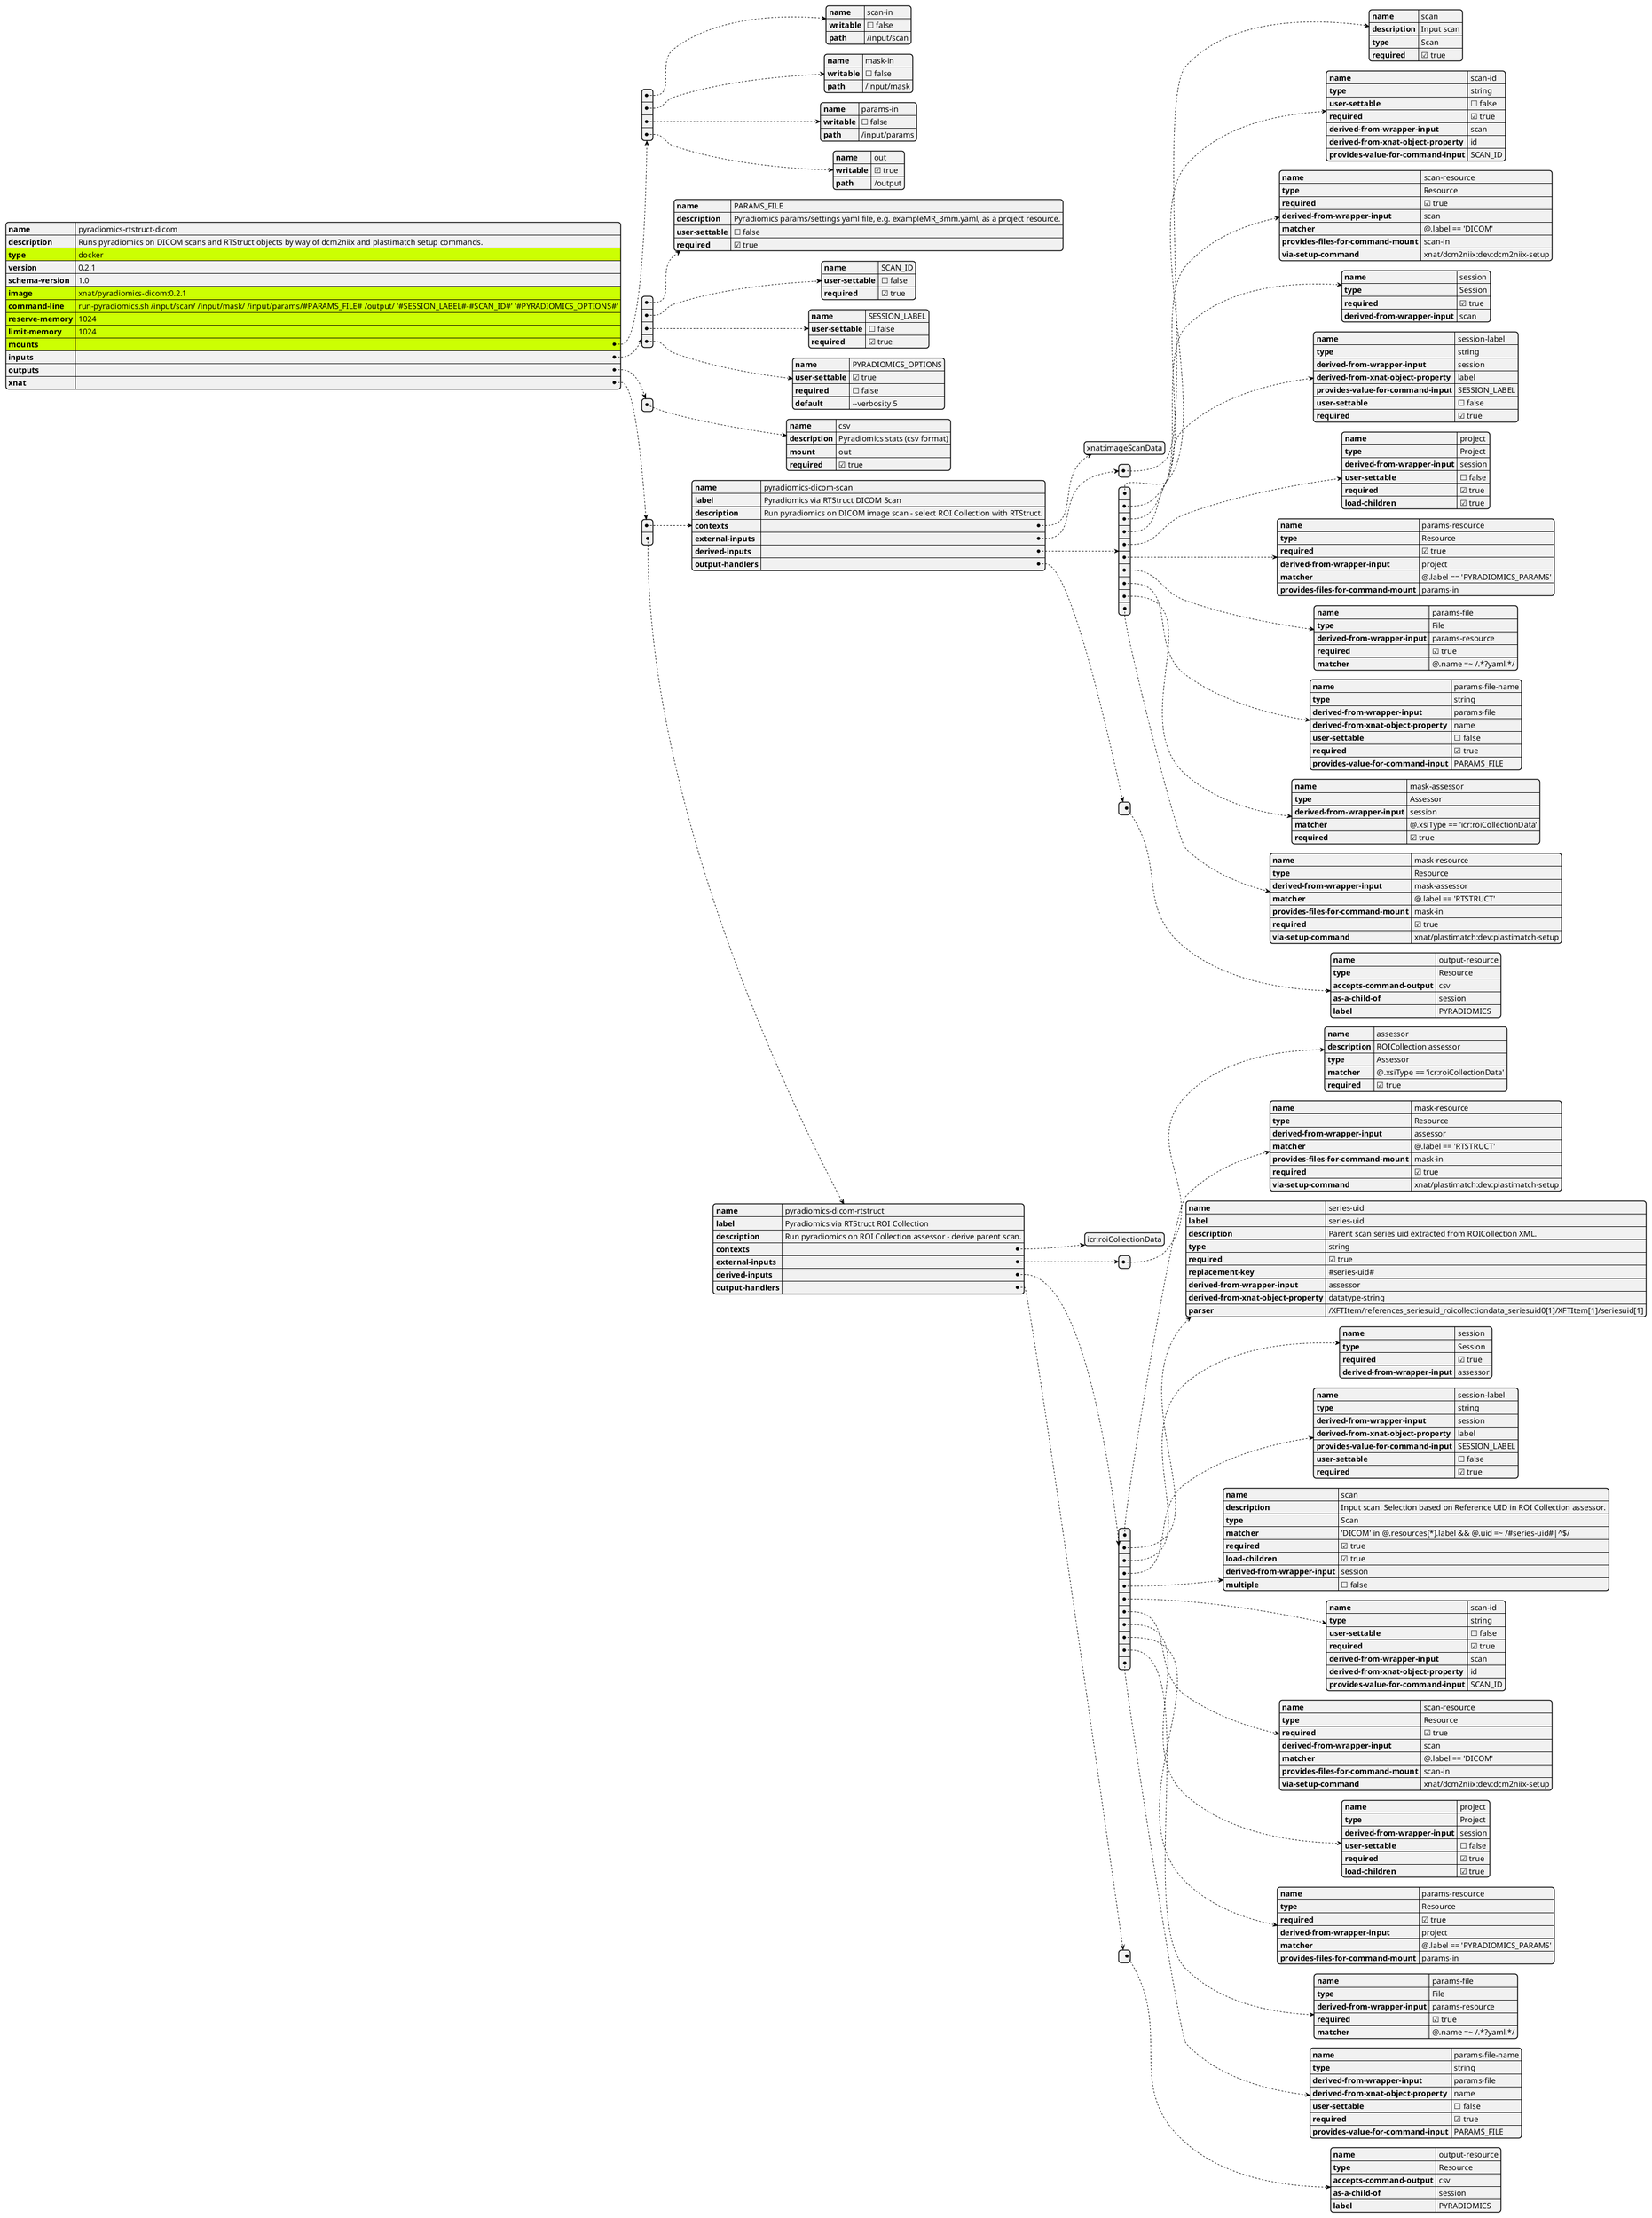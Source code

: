 
@startjson
#highlight "image"
#highlight "type"
#highlight "command-line"
#highlight "reserve-memory"
#highlight "limit-memory"
#highlight "mounts"
{
    "name": "pyradiomics-rtstruct-dicom",
    "description": "Runs pyradiomics on DICOM scans and RTStruct objects by way of dcm2niix and plastimatch setup commands.",
    "type": "docker",
    "version": "0.2.1",
    "schema-version": "1.0",
    "image": "xnat/pyradiomics-dicom:0.2.1",
    "command-line": "run-pyradiomics.sh /input/scan/ /input/mask/ /input/params/#PARAMS_FILE# /output/ '#SESSION_LABEL#-#SCAN_ID#' '#PYRADIOMICS_OPTIONS#'",
    "reserve-memory": "1024",
    "limit-memory": "1024",
    "mounts": [
        {
            "name": "scan-in",
            "writable": false,
            "path": "/input/scan"
        },
        {
            "name": "mask-in",
            "writable": false,
            "path": "/input/mask"
        },
        {
            "name": "params-in",
            "writable": false,
            "path": "/input/params"
        },
        {
            "name": "out",
            "writable": true,
            "path": "/output"
        }
    ],
    "inputs": [
        {
            "name": "PARAMS_FILE",
            "description": "Pyradiomics params/settings yaml file, e.g. exampleMR_3mm.yaml, as a project resource.",
            "user-settable": false,
            "required": true
        },
        {
            "name": "SCAN_ID",
            "user-settable": false,
            "required": true
        },
        {
            "name": "SESSION_LABEL",
            "user-settable": false,
            "required": true
        },
        {
            "name": "PYRADIOMICS_OPTIONS",
            "user-settable": true,
            "required": false,
            "default": "--verbosity 5"
        }
    ],
    "outputs": [
        {
            "name": "csv",
            "description": "Pyradiomics stats (csv format)",
            "mount": "out",
            "required": true
        }
    ],
    "xnat": [
        {
            "name": "pyradiomics-dicom-scan",
            "label": "Pyradiomics via RTStruct DICOM Scan",
            "description": "Run pyradiomics on DICOM image scan - select ROI Collection with RTStruct.",
            "contexts": ["xnat:imageScanData"],
            "external-inputs": [
                {
                    "name": "scan",
                    "description": "Input scan",
                    "type": "Scan",
                    "required": true
                }
            ],
            "derived-inputs": [
                {
                    "name": "scan-id",
                    "type": "string",
                    "user-settable": false,
                    "required": true,
                    "derived-from-wrapper-input": "scan",
                    "derived-from-xnat-object-property": "id",
                    "provides-value-for-command-input": "SCAN_ID"
                },
                {
                    "name": "scan-resource",
                    "type": "Resource",
                    "required": true,
                    "derived-from-wrapper-input": "scan",
                    "matcher": "@.label == 'DICOM'",
                    "provides-files-for-command-mount": "scan-in",
                    "via-setup-command": "xnat/dcm2niix:dev:dcm2niix-setup"
                },
                {
                    "name": "session",
                    "type": "Session",
                    "required": true,
                    "derived-from-wrapper-input": "scan"
                },
                {
                    "name": "session-label",
                    "type": "string",
                    "derived-from-wrapper-input": "session",
                    "derived-from-xnat-object-property": "label",
                    "provides-value-for-command-input": "SESSION_LABEL",
                    "user-settable": false,
                    "required": true
                },
                {
                    "name": "project",
                    "type": "Project",
                    "derived-from-wrapper-input": "session",
                    "user-settable": false,
                    "required": true,
                    "load-children": true
                },
                {
                    "name": "params-resource",
                    "type": "Resource",
                    "required": true,
                    "derived-from-wrapper-input": "project",
                    "matcher": "@.label == 'PYRADIOMICS_PARAMS'",
                    "provides-files-for-command-mount": "params-in"
                },
                {
                    "name": "params-file",
                    "type": "File",
                    "derived-from-wrapper-input": "params-resource",
                    "required": true,
                    "matcher": "@.name =~ /.*?yaml.*/"
                },
                {
                    "name": "params-file-name",
                    "type": "string",
                    "derived-from-wrapper-input": "params-file",
                    "derived-from-xnat-object-property": "name",
                    "user-settable": false,
                    "required": true,
                    "provides-value-for-command-input": "PARAMS_FILE"
                },
                {
                    "name": "mask-assessor",
                    "type": "Assessor",
                    "derived-from-wrapper-input": "session",
                    "matcher": "@.xsiType == 'icr:roiCollectionData'",
                    "required": true
                },
                {
                    "name": "mask-resource",
                    "type": "Resource",
                    "derived-from-wrapper-input": "mask-assessor",
                    "matcher": "@.label == 'RTSTRUCT'",
                    "provides-files-for-command-mount": "mask-in",
                    "required": true,
                    "via-setup-command": "xnat/plastimatch:dev:plastimatch-setup"
                }
            ],
            "output-handlers": [
                {
                    "name": "output-resource",
                    "type": "Resource",
                    "accepts-command-output": "csv",
                    "as-a-child-of": "session",
                    "label": "PYRADIOMICS"
                }
            ]
        },
        {
            "name": "pyradiomics-dicom-rtstruct",
            "label": "Pyradiomics via RTStruct ROI Collection",
            "description": "Run pyradiomics on ROI Collection assessor - derive parent scan.",
            "contexts": ["icr:roiCollectionData"],
            "external-inputs": [
                {
                    "name": "assessor",
                    "description": "ROICollection assessor",
                    "type": "Assessor",
                    "matcher": "@.xsiType == 'icr:roiCollectionData'",
                    "required": true
                }
            ],
            "derived-inputs": [
                {
                    "name": "mask-resource",
                    "type": "Resource",
                    "derived-from-wrapper-input": "assessor",
                    "matcher": "@.label == 'RTSTRUCT'",
                    "provides-files-for-command-mount": "mask-in",
                    "required": true,
                    "via-setup-command": "xnat/plastimatch:dev:plastimatch-setup"
                },
                {
                    "name": "series-uid",
                    "label": "series-uid",
                    "description": "Parent scan series uid extracted from ROICollection XML.",
                    "type": "string",
                    "required": true,
                    "replacement-key": "#series-uid#",
                    "derived-from-wrapper-input": "assessor",
                    "derived-from-xnat-object-property": "datatype-string",
                    "parser": "/XFTItem/references_seriesuid_roicollectiondata_seriesuid0[1]/XFTItem[1]/seriesuid[1]"
                },
                {
                    "name": "session",
                    "type": "Session",
                    "required": true,
                    "derived-from-wrapper-input": "assessor"
                },
                {
                    "name": "session-label",
                    "type": "string",
                    "derived-from-wrapper-input": "session",
                    "derived-from-xnat-object-property": "label",
                    "provides-value-for-command-input": "SESSION_LABEL",
                    "user-settable": false,
                    "required": true
                },
                {
                    "name": "scan",
                    "description": "Input scan. Selection based on Reference UID in ROI Collection assessor.",
                    "type": "Scan",
                    "matcher": "'DICOM' in @.resources[*].label && @.uid =~ /#series-uid#|^$/",
                    "required": true,
                    "load-children": true,
                    "derived-from-wrapper-input": "session",
                    "multiple": false
                },
                {
                    "name": "scan-id",
                    "type": "string",
                    "user-settable": false,
                    "required": true,
                    "derived-from-wrapper-input": "scan",
                    "derived-from-xnat-object-property": "id",
                    "provides-value-for-command-input": "SCAN_ID"
                },
                {
                    "name": "scan-resource",
                    "type": "Resource",
                    "required": true,
                    "derived-from-wrapper-input": "scan",
                    "matcher": "@.label == 'DICOM'",
                    "provides-files-for-command-mount": "scan-in",
                    "via-setup-command": "xnat/dcm2niix:dev:dcm2niix-setup"
                },
                {
                    "name": "project",
                    "type": "Project",
                    "derived-from-wrapper-input": "session",
                    "user-settable": false,
                    "required": true,
                    "load-children": true
                },
                {
                    "name": "params-resource",
                    "type": "Resource",
                    "required": true,
                    "derived-from-wrapper-input": "project",
                    "matcher": "@.label == 'PYRADIOMICS_PARAMS'",
                    "provides-files-for-command-mount": "params-in"
                },
                {
                    "name": "params-file",
                    "type": "File",
                    "derived-from-wrapper-input": "params-resource",
                    "required": true,
                    "matcher": "@.name =~ /.*?yaml.*/"
                },
                {
                    "name": "params-file-name",
                    "type": "string",
                    "derived-from-wrapper-input": "params-file",
                    "derived-from-xnat-object-property": "name",
                    "user-settable": false,
                    "required": true,
                    "provides-value-for-command-input": "PARAMS_FILE"
                }
            ],
            "output-handlers": [
                {
                    "name": "output-resource",
                    "type": "Resource",
                    "accepts-command-output": "csv",
                    "as-a-child-of": "session",
                    "label": "PYRADIOMICS"
                }
            ]
        }
    ]
}
@endjson

